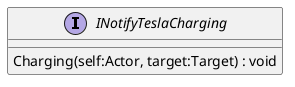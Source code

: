 @startuml
interface INotifyTeslaCharging {
    Charging(self:Actor, target:Target) : void
}
@enduml

